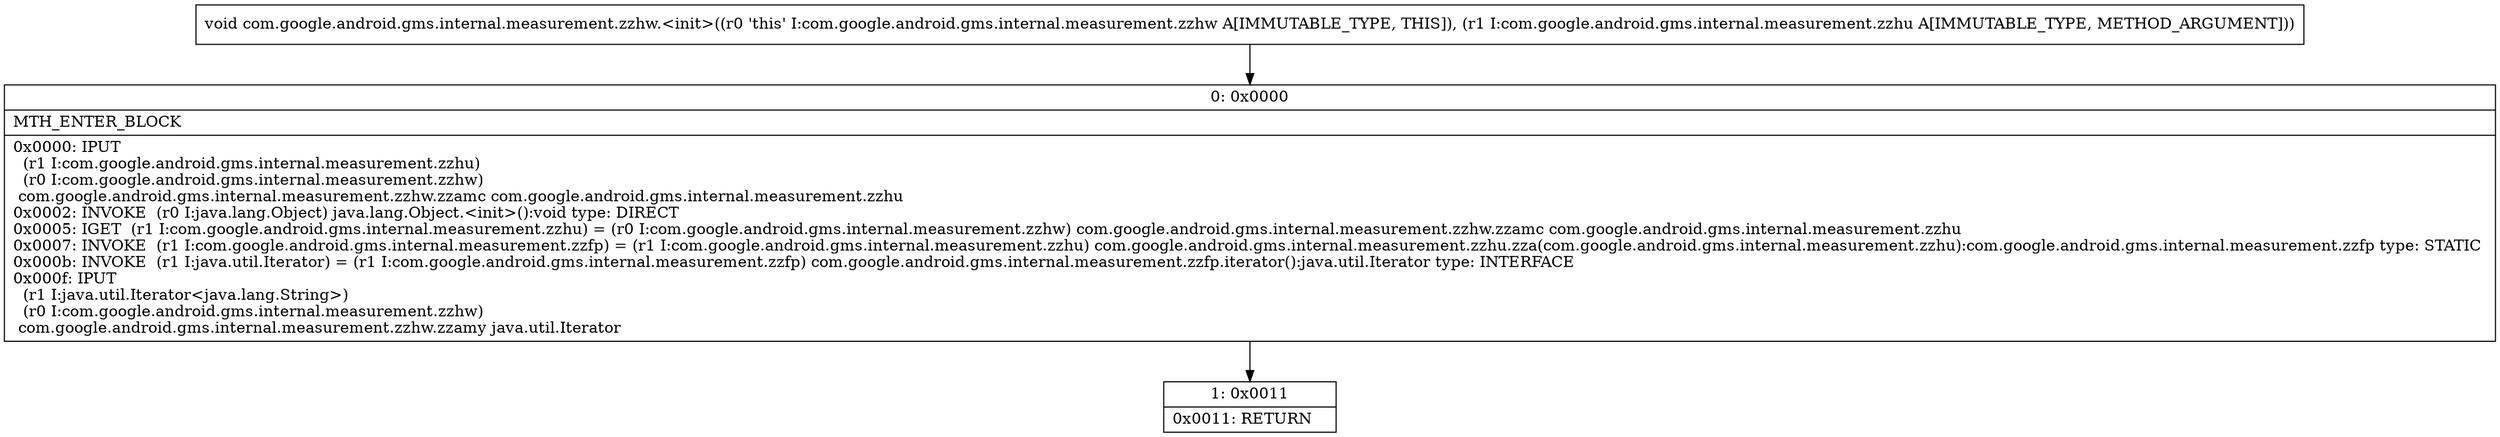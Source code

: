 digraph "CFG forcom.google.android.gms.internal.measurement.zzhw.\<init\>(Lcom\/google\/android\/gms\/internal\/measurement\/zzhu;)V" {
Node_0 [shape=record,label="{0\:\ 0x0000|MTH_ENTER_BLOCK\l|0x0000: IPUT  \l  (r1 I:com.google.android.gms.internal.measurement.zzhu)\l  (r0 I:com.google.android.gms.internal.measurement.zzhw)\l com.google.android.gms.internal.measurement.zzhw.zzamc com.google.android.gms.internal.measurement.zzhu \l0x0002: INVOKE  (r0 I:java.lang.Object) java.lang.Object.\<init\>():void type: DIRECT \l0x0005: IGET  (r1 I:com.google.android.gms.internal.measurement.zzhu) = (r0 I:com.google.android.gms.internal.measurement.zzhw) com.google.android.gms.internal.measurement.zzhw.zzamc com.google.android.gms.internal.measurement.zzhu \l0x0007: INVOKE  (r1 I:com.google.android.gms.internal.measurement.zzfp) = (r1 I:com.google.android.gms.internal.measurement.zzhu) com.google.android.gms.internal.measurement.zzhu.zza(com.google.android.gms.internal.measurement.zzhu):com.google.android.gms.internal.measurement.zzfp type: STATIC \l0x000b: INVOKE  (r1 I:java.util.Iterator) = (r1 I:com.google.android.gms.internal.measurement.zzfp) com.google.android.gms.internal.measurement.zzfp.iterator():java.util.Iterator type: INTERFACE \l0x000f: IPUT  \l  (r1 I:java.util.Iterator\<java.lang.String\>)\l  (r0 I:com.google.android.gms.internal.measurement.zzhw)\l com.google.android.gms.internal.measurement.zzhw.zzamy java.util.Iterator \l}"];
Node_1 [shape=record,label="{1\:\ 0x0011|0x0011: RETURN   \l}"];
MethodNode[shape=record,label="{void com.google.android.gms.internal.measurement.zzhw.\<init\>((r0 'this' I:com.google.android.gms.internal.measurement.zzhw A[IMMUTABLE_TYPE, THIS]), (r1 I:com.google.android.gms.internal.measurement.zzhu A[IMMUTABLE_TYPE, METHOD_ARGUMENT])) }"];
MethodNode -> Node_0;
Node_0 -> Node_1;
}

